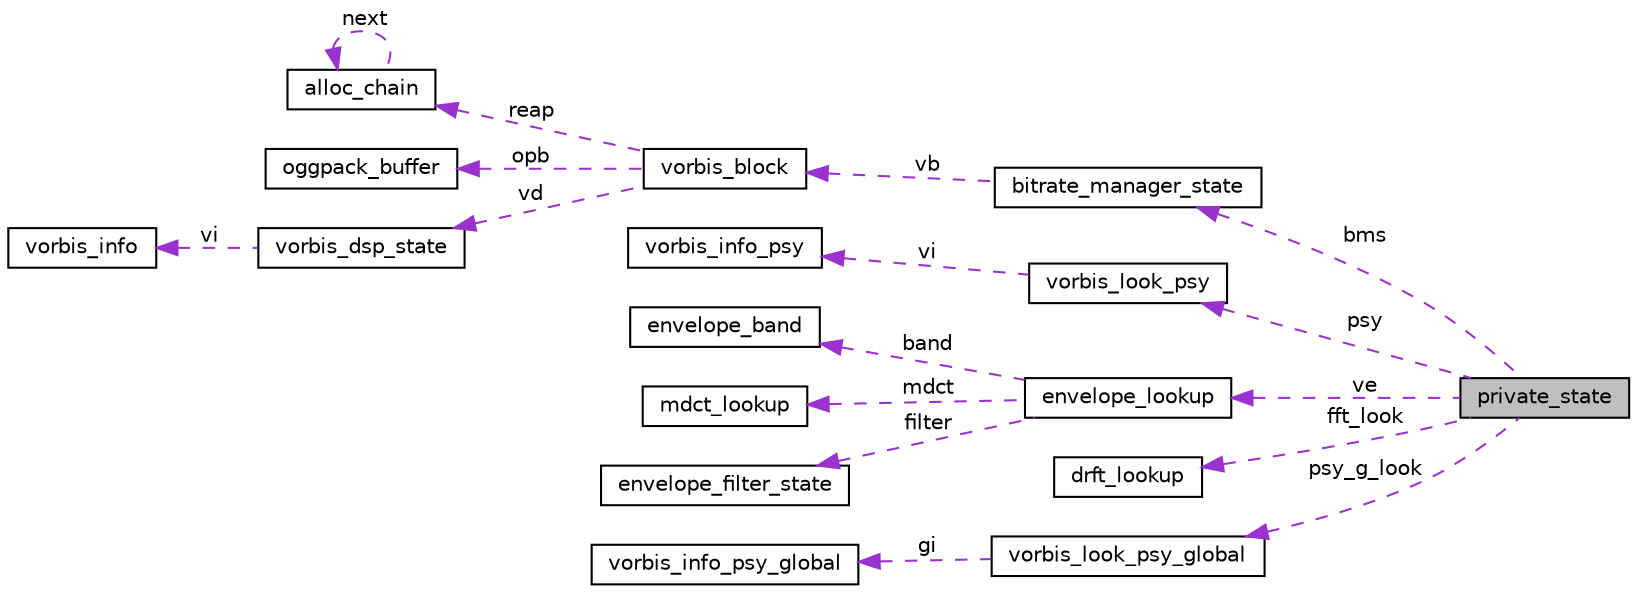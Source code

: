 digraph "private_state"
{
  edge [fontname="Helvetica",fontsize="10",labelfontname="Helvetica",labelfontsize="10"];
  node [fontname="Helvetica",fontsize="10",shape=record];
  rankdir="LR";
  Node1 [label="private_state",height=0.2,width=0.4,color="black", fillcolor="grey75", style="filled", fontcolor="black"];
  Node2 -> Node1 [dir="back",color="darkorchid3",fontsize="10",style="dashed",label=" bms" ,fontname="Helvetica"];
  Node2 [label="bitrate_manager_state",height=0.2,width=0.4,color="black", fillcolor="white", style="filled",URL="$structbitrate__manager__state.html"];
  Node3 -> Node2 [dir="back",color="darkorchid3",fontsize="10",style="dashed",label=" vb" ,fontname="Helvetica"];
  Node3 [label="vorbis_block",height=0.2,width=0.4,color="black", fillcolor="white", style="filled",URL="$structvorbis__block.html"];
  Node4 -> Node3 [dir="back",color="darkorchid3",fontsize="10",style="dashed",label=" reap" ,fontname="Helvetica"];
  Node4 [label="alloc_chain",height=0.2,width=0.4,color="black", fillcolor="white", style="filled",URL="$structalloc__chain.html"];
  Node4 -> Node4 [dir="back",color="darkorchid3",fontsize="10",style="dashed",label=" next" ,fontname="Helvetica"];
  Node5 -> Node3 [dir="back",color="darkorchid3",fontsize="10",style="dashed",label=" opb" ,fontname="Helvetica"];
  Node5 [label="oggpack_buffer",height=0.2,width=0.4,color="black", fillcolor="white", style="filled",URL="$structoggpack__buffer.html"];
  Node6 -> Node3 [dir="back",color="darkorchid3",fontsize="10",style="dashed",label=" vd" ,fontname="Helvetica"];
  Node6 [label="vorbis_dsp_state",height=0.2,width=0.4,color="black", fillcolor="white", style="filled",URL="$structvorbis__dsp__state.html"];
  Node7 -> Node6 [dir="back",color="darkorchid3",fontsize="10",style="dashed",label=" vi" ,fontname="Helvetica"];
  Node7 [label="vorbis_info",height=0.2,width=0.4,color="black", fillcolor="white", style="filled",URL="$structvorbis__info.html"];
  Node8 -> Node1 [dir="back",color="darkorchid3",fontsize="10",style="dashed",label=" psy" ,fontname="Helvetica"];
  Node8 [label="vorbis_look_psy",height=0.2,width=0.4,color="black", fillcolor="white", style="filled",URL="$structvorbis__look__psy.html"];
  Node9 -> Node8 [dir="back",color="darkorchid3",fontsize="10",style="dashed",label=" vi" ,fontname="Helvetica"];
  Node9 [label="vorbis_info_psy",height=0.2,width=0.4,color="black", fillcolor="white", style="filled",URL="$structvorbis__info__psy.html"];
  Node10 -> Node1 [dir="back",color="darkorchid3",fontsize="10",style="dashed",label=" ve" ,fontname="Helvetica"];
  Node10 [label="envelope_lookup",height=0.2,width=0.4,color="black", fillcolor="white", style="filled",URL="$structenvelope__lookup.html"];
  Node11 -> Node10 [dir="back",color="darkorchid3",fontsize="10",style="dashed",label=" band" ,fontname="Helvetica"];
  Node11 [label="envelope_band",height=0.2,width=0.4,color="black", fillcolor="white", style="filled",URL="$structenvelope__band.html"];
  Node12 -> Node10 [dir="back",color="darkorchid3",fontsize="10",style="dashed",label=" mdct" ,fontname="Helvetica"];
  Node12 [label="mdct_lookup",height=0.2,width=0.4,color="black", fillcolor="white", style="filled",URL="$structmdct__lookup.html"];
  Node13 -> Node10 [dir="back",color="darkorchid3",fontsize="10",style="dashed",label=" filter" ,fontname="Helvetica"];
  Node13 [label="envelope_filter_state",height=0.2,width=0.4,color="black", fillcolor="white", style="filled",URL="$structenvelope__filter__state.html"];
  Node14 -> Node1 [dir="back",color="darkorchid3",fontsize="10",style="dashed",label=" fft_look" ,fontname="Helvetica"];
  Node14 [label="drft_lookup",height=0.2,width=0.4,color="black", fillcolor="white", style="filled",URL="$structdrft__lookup.html"];
  Node15 -> Node1 [dir="back",color="darkorchid3",fontsize="10",style="dashed",label=" psy_g_look" ,fontname="Helvetica"];
  Node15 [label="vorbis_look_psy_global",height=0.2,width=0.4,color="black", fillcolor="white", style="filled",URL="$structvorbis__look__psy__global.html"];
  Node16 -> Node15 [dir="back",color="darkorchid3",fontsize="10",style="dashed",label=" gi" ,fontname="Helvetica"];
  Node16 [label="vorbis_info_psy_global",height=0.2,width=0.4,color="black", fillcolor="white", style="filled",URL="$structvorbis__info__psy__global.html"];
}
